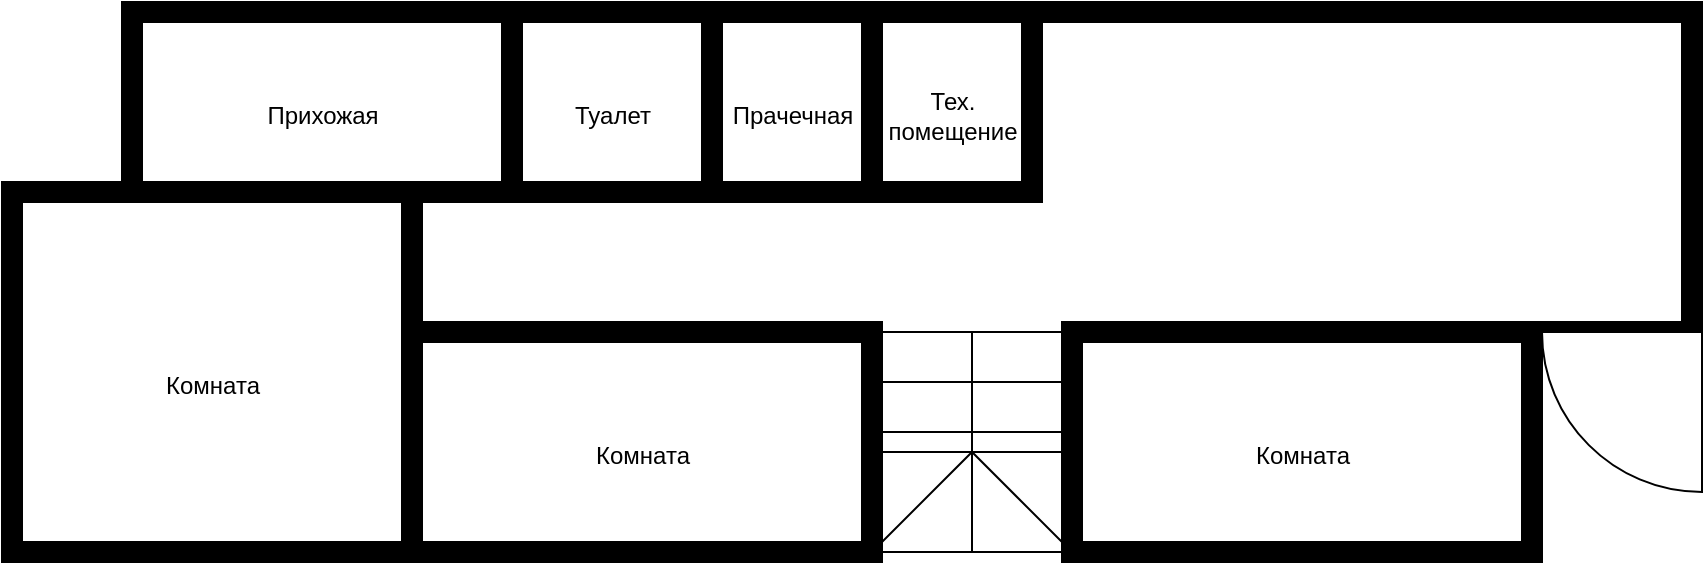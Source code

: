 <mxfile version="15.5.1" type="github"><diagram name="Page-1" id="38b20595-45e3-9b7f-d5ca-b57f44c5b66d"><mxGraphModel dx="1662" dy="914" grid="1" gridSize="10" guides="1" tooltips="1" connect="1" arrows="1" fold="1" page="1" pageScale="1" pageWidth="1100" pageHeight="850" background="none" math="0" shadow="0"><root><mxCell id="0"/><mxCell id="1" parent="0"/><mxCell id="sUIK8oFJBja1LO4V5T6o-1" value="Прихожая" style="verticalLabelPosition=center;html=1;verticalAlign=center;align=center;shape=mxgraph.floorplan.room;fillColor=#000000;" vertex="1" parent="1"><mxGeometry x="200" y="200" width="200" height="100" as="geometry"/></mxCell><mxCell id="sUIK8oFJBja1LO4V5T6o-3" value="Комната" style="verticalLabelPosition=center;html=1;verticalAlign=center;align=center;shape=mxgraph.floorplan.room;fillColor=#000000;" vertex="1" parent="1"><mxGeometry x="140" y="290" width="210" height="190" as="geometry"/></mxCell><mxCell id="sUIK8oFJBja1LO4V5T6o-8" value="Туалет" style="verticalLabelPosition=center;html=1;verticalAlign=center;align=center;shape=mxgraph.floorplan.room;fillColor=#000000;" vertex="1" parent="1"><mxGeometry x="390" y="200" width="110" height="100" as="geometry"/></mxCell><mxCell id="sUIK8oFJBja1LO4V5T6o-9" value="Комната" style="verticalLabelPosition=center;html=1;verticalAlign=center;align=center;shape=mxgraph.floorplan.room;fillColor=#000000;" vertex="1" parent="1"><mxGeometry x="340" y="360" width="240" height="120" as="geometry"/></mxCell><mxCell id="sUIK8oFJBja1LO4V5T6o-13" value="Прачечная" style="verticalLabelPosition=center;html=1;verticalAlign=center;align=center;shape=mxgraph.floorplan.room;fillColor=#000000;" vertex="1" parent="1"><mxGeometry x="490" y="200" width="90" height="100" as="geometry"/></mxCell><mxCell id="sUIK8oFJBja1LO4V5T6o-14" value="Тех. &lt;br&gt;помещение" style="verticalLabelPosition=center;html=1;verticalAlign=center;align=center;shape=mxgraph.floorplan.room;fillColor=#000000;" vertex="1" parent="1"><mxGeometry x="570" y="200" width="90" height="100" as="geometry"/></mxCell><mxCell id="sUIK8oFJBja1LO4V5T6o-20" value="Комната" style="verticalLabelPosition=center;html=1;verticalAlign=center;align=center;shape=mxgraph.floorplan.room;fillColor=#000000;" vertex="1" parent="1"><mxGeometry x="670" y="360" width="240" height="120" as="geometry"/></mxCell><mxCell id="sUIK8oFJBja1LO4V5T6o-23" value="" style="verticalLabelPosition=bottom;html=1;verticalAlign=top;align=center;shape=mxgraph.floorplan.stairsRest;fillColor=none;rotation=90;" vertex="1" parent="1"><mxGeometry x="570" y="370" width="110" height="100" as="geometry"/></mxCell><mxCell id="sUIK8oFJBja1LO4V5T6o-24" value="" style="verticalLabelPosition=bottom;html=1;verticalAlign=top;align=center;shape=mxgraph.floorplan.wallCorner;fillColor=#000000;direction=south;" vertex="1" parent="1"><mxGeometry x="650" y="200" width="340" height="160" as="geometry"/></mxCell><mxCell id="sUIK8oFJBja1LO4V5T6o-25" value="" style="verticalLabelPosition=bottom;html=1;verticalAlign=top;align=center;shape=mxgraph.floorplan.doorRight;aspect=fixed;fillColor=#000000;" vertex="1" parent="1"><mxGeometry x="910" y="360" width="80" height="85" as="geometry"/></mxCell></root></mxGraphModel></diagram></mxfile>